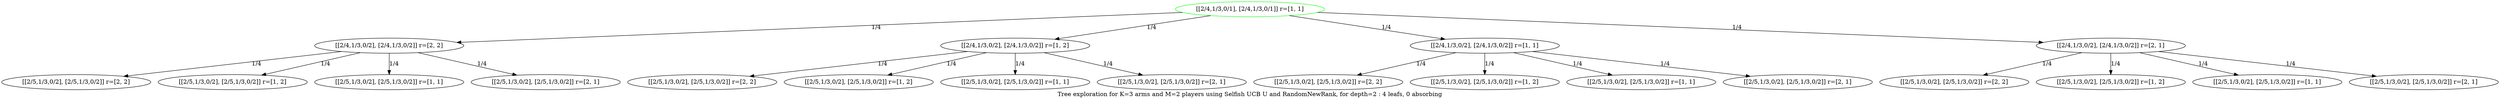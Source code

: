 digraph {
	overlap=false
	label="Tree exploration for K=3 arms and M=2 players using Selfish UCB U and RandomNewRank, for depth=2 : 4 leafs, 0 absorbing"
	0 [label="[[2/4,1/3,0/1], [2/4,1/3,0/1]] r=[1, 1]" color=green]
	0 -> 1 [label="1/4" color=black]
	0 -> 2 [label="1/4" color=black]
	0 -> 3 [label="1/4" color=black]
	0 -> 4 [label="1/4" color=black]
	1 [label="[[2/4,1/3,0/2], [2/4,1/3,0/2]] r=[2, 2]"]
	1 -> 5 [label="1/4" color=black]
	1 -> 6 [label="1/4" color=black]
	1 -> 7 [label="1/4" color=black]
	1 -> 8 [label="1/4" color=black]
	2 [label="[[2/4,1/3,0/2], [2/4,1/3,0/2]] r=[1, 2]"]
	2 -> 9 [label="1/4" color=black]
	2 -> 10 [label="1/4" color=black]
	2 -> 11 [label="1/4" color=black]
	2 -> 12 [label="1/4" color=black]
	3 [label="[[2/4,1/3,0/2], [2/4,1/3,0/2]] r=[1, 1]"]
	3 -> 13 [label="1/4" color=black]
	3 -> 14 [label="1/4" color=black]
	3 -> 15 [label="1/4" color=black]
	3 -> 16 [label="1/4" color=black]
	4 [label="[[2/4,1/3,0/2], [2/4,1/3,0/2]] r=[2, 1]"]
	4 -> 17 [label="1/4" color=black]
	4 -> 18 [label="1/4" color=black]
	4 -> 19 [label="1/4" color=black]
	4 -> 20 [label="1/4" color=black]
	5 [label="[[2/5,1/3,0/2], [2/5,1/3,0/2]] r=[2, 2]"]
	6 [label="[[2/5,1/3,0/2], [2/5,1/3,0/2]] r=[1, 2]"]
	7 [label="[[2/5,1/3,0/2], [2/5,1/3,0/2]] r=[1, 1]"]
	8 [label="[[2/5,1/3,0/2], [2/5,1/3,0/2]] r=[2, 1]"]
	9 [label="[[2/5,1/3,0/2], [2/5,1/3,0/2]] r=[2, 2]"]
	10 [label="[[2/5,1/3,0/2], [2/5,1/3,0/2]] r=[1, 2]"]
	11 [label="[[2/5,1/3,0/2], [2/5,1/3,0/2]] r=[1, 1]"]
	12 [label="[[2/5,1/3,0/2], [2/5,1/3,0/2]] r=[2, 1]"]
	13 [label="[[2/5,1/3,0/2], [2/5,1/3,0/2]] r=[2, 2]"]
	14 [label="[[2/5,1/3,0/2], [2/5,1/3,0/2]] r=[1, 2]"]
	15 [label="[[2/5,1/3,0/2], [2/5,1/3,0/2]] r=[1, 1]"]
	16 [label="[[2/5,1/3,0/2], [2/5,1/3,0/2]] r=[2, 1]"]
	17 [label="[[2/5,1/3,0/2], [2/5,1/3,0/2]] r=[2, 2]"]
	18 [label="[[2/5,1/3,0/2], [2/5,1/3,0/2]] r=[1, 2]"]
	19 [label="[[2/5,1/3,0/2], [2/5,1/3,0/2]] r=[1, 1]"]
	20 [label="[[2/5,1/3,0/2], [2/5,1/3,0/2]] r=[2, 1]"]
}
